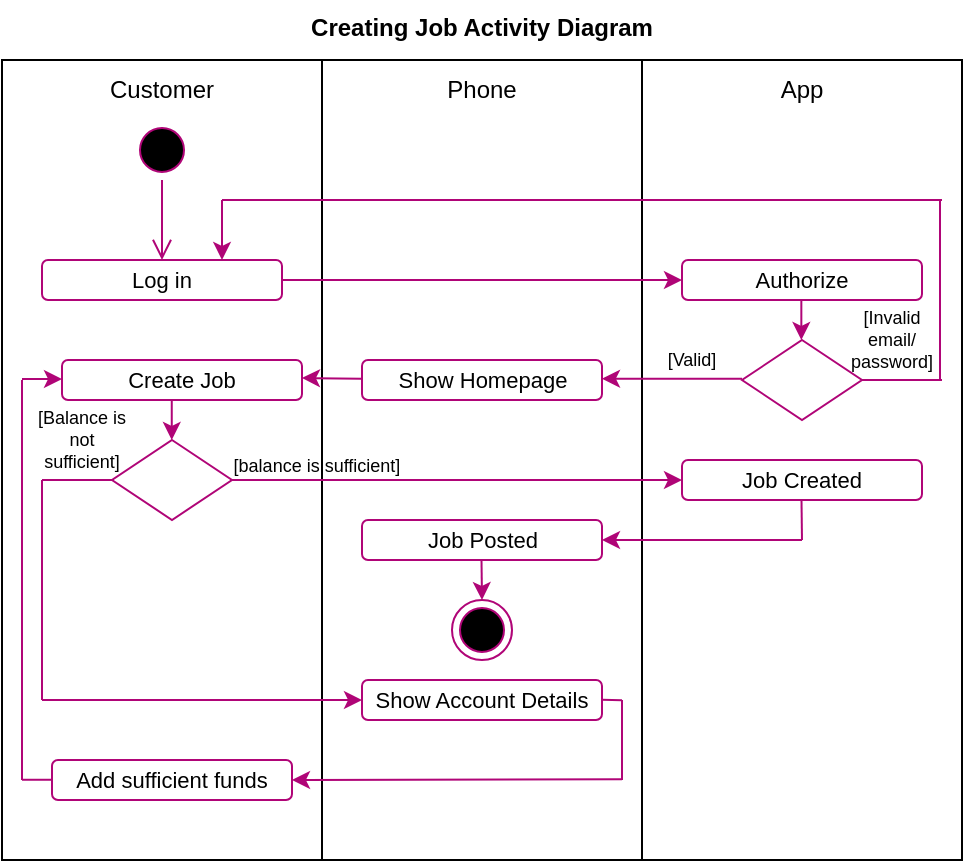 <mxfile version="16.5.3" type="device"><diagram id="fR5j5vfngR4zpr7wu11u" name="Page-1"><mxGraphModel dx="948" dy="470" grid="1" gridSize="10" guides="1" tooltips="1" connect="1" arrows="1" fold="1" page="1" pageScale="1" pageWidth="850" pageHeight="1100" math="0" shadow="0"><root><mxCell id="0"/><mxCell id="1" parent="0"/><mxCell id="AXLkQLEi_8ZTkcA1Lc_4-1" value="" style="rounded=0;whiteSpace=wrap;html=1;" parent="1" vertex="1"><mxGeometry x="160" y="40" width="480" height="400" as="geometry"/></mxCell><mxCell id="AXLkQLEi_8ZTkcA1Lc_4-2" value="" style="endArrow=none;html=1;rounded=0;" parent="1" edge="1"><mxGeometry width="50" height="50" relative="1" as="geometry"><mxPoint x="320" y="40" as="sourcePoint"/><mxPoint x="320" y="440" as="targetPoint"/></mxGeometry></mxCell><mxCell id="AXLkQLEi_8ZTkcA1Lc_4-3" value="" style="endArrow=none;html=1;rounded=0;" parent="1" edge="1"><mxGeometry width="50" height="50" relative="1" as="geometry"><mxPoint x="480" y="40" as="sourcePoint"/><mxPoint x="480" y="440" as="targetPoint"/></mxGeometry></mxCell><mxCell id="AXLkQLEi_8ZTkcA1Lc_4-4" value="Creating Job Activity Diagram" style="text;align=center;fontStyle=1;verticalAlign=middle;spacingLeft=3;spacingRight=3;strokeColor=none;rotatable=0;points=[[0,0.5],[1,0.5]];portConstraint=eastwest;" parent="1" vertex="1"><mxGeometry x="360" y="10" width="80" height="26" as="geometry"/></mxCell><mxCell id="AXLkQLEi_8ZTkcA1Lc_4-5" value="Customer&lt;span style=&quot;color: rgba(0 , 0 , 0 , 0) ; font-family: monospace ; font-size: 0px&quot;&gt;%3CmxGraphModel%3E%3Croot%3E%3CmxCell%20id%3D%220%22%2F%3E%3CmxCell%20id%3D%221%22%20parent%3D%220%22%2F%3E%3CmxCell%20id%3D%222%22%20value%3D%22%22%20style%3D%22endArrow%3Dnone%3Bhtml%3D1%3Brounded%3D0%3B%22%20edge%3D%221%22%20parent%3D%221%22%3E%3CmxGeometry%20width%3D%2250%22%20height%3D%2250%22%20relative%3D%221%22%20as%3D%22geometry%22%3E%3CmxPoint%20x%3D%22320%22%20y%3D%2240%22%20as%3D%22sourcePoint%22%2F%3E%3CmxPoint%20x%3D%22320%22%20y%3D%22680%22%20as%3D%22targetPoint%22%2F%3E%3C%2FmxGeometry%3E%3C%2FmxCell%3E%3C%2Froot%3E%3C%2FmxGraphModel%3E&lt;/span&gt;" style="text;html=1;strokeColor=none;fillColor=none;align=center;verticalAlign=middle;whiteSpace=wrap;rounded=0;" parent="1" vertex="1"><mxGeometry x="210" y="40" width="60" height="30" as="geometry"/></mxCell><mxCell id="AXLkQLEi_8ZTkcA1Lc_4-6" value="Phone" style="text;html=1;strokeColor=none;fillColor=none;align=center;verticalAlign=middle;whiteSpace=wrap;rounded=0;" parent="1" vertex="1"><mxGeometry x="370" y="40" width="60" height="30" as="geometry"/></mxCell><mxCell id="AXLkQLEi_8ZTkcA1Lc_4-7" value="App" style="text;html=1;strokeColor=none;fillColor=none;align=center;verticalAlign=middle;whiteSpace=wrap;rounded=0;" parent="1" vertex="1"><mxGeometry x="530" y="40" width="60" height="30" as="geometry"/></mxCell><mxCell id="AXLkQLEi_8ZTkcA1Lc_4-8" value="" style="ellipse;html=1;shape=startState;fillColor=#000000;strokeColor=#B00577;" parent="1" vertex="1"><mxGeometry x="225" y="70" width="30" height="30" as="geometry"/></mxCell><mxCell id="AXLkQLEi_8ZTkcA1Lc_4-9" value="" style="edgeStyle=orthogonalEdgeStyle;html=1;verticalAlign=bottom;endArrow=open;endSize=8;strokeColor=#B00577;rounded=0;" parent="1" source="AXLkQLEi_8ZTkcA1Lc_4-8" edge="1"><mxGeometry relative="1" as="geometry"><mxPoint x="240" y="140" as="targetPoint"/></mxGeometry></mxCell><mxCell id="AXLkQLEi_8ZTkcA1Lc_4-10" value="" style="rounded=1;whiteSpace=wrap;html=1;strokeColor=#B00577;" parent="1" vertex="1"><mxGeometry x="180" y="140" width="120" height="20" as="geometry"/></mxCell><mxCell id="AXLkQLEi_8ZTkcA1Lc_4-11" value="Log in" style="text;html=1;strokeColor=none;fillColor=none;align=center;verticalAlign=middle;whiteSpace=wrap;rounded=0;fontSize=11;" parent="1" vertex="1"><mxGeometry x="210" y="135" width="60" height="30" as="geometry"/></mxCell><mxCell id="AXLkQLEi_8ZTkcA1Lc_4-13" value="" style="endArrow=classic;html=1;rounded=0;strokeColor=#B00577;exitX=1;exitY=0.5;exitDx=0;exitDy=0;entryX=0;entryY=0.5;entryDx=0;entryDy=0;" parent="1" source="AXLkQLEi_8ZTkcA1Lc_4-10" target="AXLkQLEi_8ZTkcA1Lc_4-14" edge="1"><mxGeometry width="50" height="50" relative="1" as="geometry"><mxPoint x="470" y="200" as="sourcePoint"/><mxPoint x="520" y="150" as="targetPoint"/></mxGeometry></mxCell><mxCell id="AXLkQLEi_8ZTkcA1Lc_4-14" value="" style="rounded=1;whiteSpace=wrap;html=1;strokeColor=#B00577;" parent="1" vertex="1"><mxGeometry x="500" y="140" width="120" height="20" as="geometry"/></mxCell><mxCell id="AXLkQLEi_8ZTkcA1Lc_4-15" value="Authorize" style="text;html=1;strokeColor=none;fillColor=none;align=center;verticalAlign=middle;whiteSpace=wrap;rounded=0;fontSize=11;" parent="1" vertex="1"><mxGeometry x="530" y="135" width="60" height="30" as="geometry"/></mxCell><mxCell id="AXLkQLEi_8ZTkcA1Lc_4-17" value="" style="endArrow=none;html=1;rounded=0;strokeColor=#B00577;" parent="1" edge="1"><mxGeometry width="50" height="50" relative="1" as="geometry"><mxPoint x="629" y="200" as="sourcePoint"/><mxPoint x="629" y="110" as="targetPoint"/></mxGeometry></mxCell><mxCell id="AXLkQLEi_8ZTkcA1Lc_4-18" value="" style="endArrow=none;html=1;rounded=0;strokeColor=#B00577;" parent="1" edge="1"><mxGeometry width="50" height="50" relative="1" as="geometry"><mxPoint x="270" y="110" as="sourcePoint"/><mxPoint x="630" y="110" as="targetPoint"/></mxGeometry></mxCell><mxCell id="AXLkQLEi_8ZTkcA1Lc_4-20" value="" style="endArrow=classic;html=1;rounded=0;strokeColor=#B00577;" parent="1" edge="1"><mxGeometry width="50" height="50" relative="1" as="geometry"><mxPoint x="270" y="110" as="sourcePoint"/><mxPoint x="270" y="140" as="targetPoint"/></mxGeometry></mxCell><mxCell id="AXLkQLEi_8ZTkcA1Lc_4-21" value="[Invalid email/ password]" style="text;html=1;strokeColor=none;fillColor=none;align=center;verticalAlign=middle;whiteSpace=wrap;rounded=0;fontSize=9;" parent="1" vertex="1"><mxGeometry x="580" y="170" width="50" height="20" as="geometry"/></mxCell><mxCell id="AXLkQLEi_8ZTkcA1Lc_4-22" value="" style="rhombus;whiteSpace=wrap;html=1;strokeColor=#B00577;" parent="1" vertex="1"><mxGeometry x="530" y="180" width="60" height="40" as="geometry"/></mxCell><mxCell id="AXLkQLEi_8ZTkcA1Lc_4-23" value="" style="endArrow=none;html=1;rounded=0;strokeColor=#B00577;" parent="1" edge="1"><mxGeometry width="50" height="50" relative="1" as="geometry"><mxPoint x="590" y="200.0" as="sourcePoint"/><mxPoint x="630" y="200" as="targetPoint"/></mxGeometry></mxCell><mxCell id="AXLkQLEi_8ZTkcA1Lc_4-24" value="" style="rounded=1;whiteSpace=wrap;html=1;strokeColor=#B00577;" parent="1" vertex="1"><mxGeometry x="340" y="190" width="120" height="20" as="geometry"/></mxCell><mxCell id="AXLkQLEi_8ZTkcA1Lc_4-25" value="Show Homepage" style="text;html=1;strokeColor=none;fillColor=none;align=center;verticalAlign=middle;whiteSpace=wrap;rounded=0;fontSize=11;" parent="1" vertex="1"><mxGeometry x="352.5" y="185" width="95" height="30" as="geometry"/></mxCell><mxCell id="AXLkQLEi_8ZTkcA1Lc_4-26" value="" style="endArrow=classic;html=1;rounded=0;strokeColor=#B00577;" parent="1" edge="1"><mxGeometry width="50" height="50" relative="1" as="geometry"><mxPoint x="530" y="199.33" as="sourcePoint"/><mxPoint x="460" y="199.33" as="targetPoint"/></mxGeometry></mxCell><mxCell id="AXLkQLEi_8ZTkcA1Lc_4-27" value="[Valid]" style="text;html=1;strokeColor=none;fillColor=none;align=center;verticalAlign=middle;whiteSpace=wrap;rounded=0;fontSize=9;" parent="1" vertex="1"><mxGeometry x="480" y="180" width="50" height="20" as="geometry"/></mxCell><mxCell id="AXLkQLEi_8ZTkcA1Lc_4-28" value="" style="rounded=1;whiteSpace=wrap;html=1;strokeColor=#B00577;" parent="1" vertex="1"><mxGeometry x="190" y="190" width="120" height="20" as="geometry"/></mxCell><mxCell id="AXLkQLEi_8ZTkcA1Lc_4-29" value="Create Job" style="text;html=1;strokeColor=none;fillColor=none;align=center;verticalAlign=middle;whiteSpace=wrap;rounded=0;fontSize=11;" parent="1" vertex="1"><mxGeometry x="215" y="185" width="70" height="30" as="geometry"/></mxCell><mxCell id="AXLkQLEi_8ZTkcA1Lc_4-30" value="" style="endArrow=classic;html=1;rounded=0;strokeColor=#B00577;" parent="1" edge="1"><mxGeometry width="50" height="50" relative="1" as="geometry"><mxPoint x="340" y="199.33" as="sourcePoint"/><mxPoint x="310" y="199" as="targetPoint"/></mxGeometry></mxCell><mxCell id="AXLkQLEi_8ZTkcA1Lc_4-31" value="" style="endArrow=classic;html=1;rounded=0;strokeColor=#B00577;" parent="1" edge="1"><mxGeometry width="50" height="50" relative="1" as="geometry"><mxPoint x="559.67" y="160" as="sourcePoint"/><mxPoint x="559.67" y="180" as="targetPoint"/></mxGeometry></mxCell><mxCell id="AXLkQLEi_8ZTkcA1Lc_4-32" value="" style="rhombus;whiteSpace=wrap;html=1;strokeColor=#B00577;" parent="1" vertex="1"><mxGeometry x="215" y="230" width="60" height="40" as="geometry"/></mxCell><mxCell id="AXLkQLEi_8ZTkcA1Lc_4-34" value="" style="endArrow=classic;html=1;rounded=0;fontSize=11;strokeColor=#B00577;" parent="1" edge="1"><mxGeometry width="50" height="50" relative="1" as="geometry"><mxPoint x="244.88" y="210" as="sourcePoint"/><mxPoint x="244.88" y="230" as="targetPoint"/></mxGeometry></mxCell><mxCell id="AXLkQLEi_8ZTkcA1Lc_4-35" value="" style="rounded=1;whiteSpace=wrap;html=1;strokeColor=#B00577;" parent="1" vertex="1"><mxGeometry x="500" y="240" width="120" height="20" as="geometry"/></mxCell><mxCell id="AXLkQLEi_8ZTkcA1Lc_4-36" value="Job Created" style="text;html=1;strokeColor=none;fillColor=none;align=center;verticalAlign=middle;whiteSpace=wrap;rounded=0;fontSize=11;" parent="1" vertex="1"><mxGeometry x="525" y="235" width="70" height="30" as="geometry"/></mxCell><mxCell id="AXLkQLEi_8ZTkcA1Lc_4-37" value="" style="endArrow=classic;html=1;rounded=0;fontSize=11;strokeColor=#B00577;entryX=0;entryY=0.5;entryDx=0;entryDy=0;exitX=1;exitY=0.5;exitDx=0;exitDy=0;" parent="1" source="AXLkQLEi_8ZTkcA1Lc_4-32" target="AXLkQLEi_8ZTkcA1Lc_4-35" edge="1"><mxGeometry width="50" height="50" relative="1" as="geometry"><mxPoint x="355" y="249.75" as="sourcePoint"/><mxPoint x="445" y="249.75" as="targetPoint"/></mxGeometry></mxCell><mxCell id="AXLkQLEi_8ZTkcA1Lc_4-38" value="[balance is sufficient]" style="text;html=1;strokeColor=none;fillColor=none;align=center;verticalAlign=middle;whiteSpace=wrap;rounded=0;fontSize=9;" parent="1" vertex="1"><mxGeometry x="270" y="235" width="95" height="15" as="geometry"/></mxCell><mxCell id="AXLkQLEi_8ZTkcA1Lc_4-39" value="" style="endArrow=classic;html=1;rounded=0;fontSize=11;strokeColor=#B00577;" parent="1" edge="1"><mxGeometry width="50" height="50" relative="1" as="geometry"><mxPoint x="560" y="280" as="sourcePoint"/><mxPoint x="460" y="280" as="targetPoint"/></mxGeometry></mxCell><mxCell id="AXLkQLEi_8ZTkcA1Lc_4-40" value="" style="endArrow=none;html=1;rounded=0;fontSize=11;strokeColor=#B00577;" parent="1" edge="1"><mxGeometry width="50" height="50" relative="1" as="geometry"><mxPoint x="560" y="280" as="sourcePoint"/><mxPoint x="559.75" y="260" as="targetPoint"/></mxGeometry></mxCell><mxCell id="AXLkQLEi_8ZTkcA1Lc_4-41" value="" style="rounded=1;whiteSpace=wrap;html=1;strokeColor=#B00577;" parent="1" vertex="1"><mxGeometry x="340" y="270" width="120" height="20" as="geometry"/></mxCell><mxCell id="AXLkQLEi_8ZTkcA1Lc_4-42" value="Job Posted" style="text;html=1;strokeColor=none;fillColor=none;align=center;verticalAlign=middle;whiteSpace=wrap;rounded=0;fontSize=11;" parent="1" vertex="1"><mxGeometry x="352.5" y="265" width="95" height="30" as="geometry"/></mxCell><mxCell id="AXLkQLEi_8ZTkcA1Lc_4-43" value="" style="endArrow=classic;html=1;rounded=0;fontSize=11;strokeColor=#B00577;" parent="1" edge="1"><mxGeometry width="50" height="50" relative="1" as="geometry"><mxPoint x="399.75" y="290" as="sourcePoint"/><mxPoint x="400" y="310" as="targetPoint"/></mxGeometry></mxCell><mxCell id="AXLkQLEi_8ZTkcA1Lc_4-51" value="" style="ellipse;html=1;shape=endState;fillColor=#000000;strokeColor=#B00577;fontSize=8;" parent="1" vertex="1"><mxGeometry x="385" y="310" width="30" height="30" as="geometry"/></mxCell><mxCell id="AXLkQLEi_8ZTkcA1Lc_4-53" value="" style="endArrow=none;html=1;rounded=0;fontSize=8;strokeColor=#B00577;entryX=0;entryY=0.5;entryDx=0;entryDy=0;" parent="1" target="AXLkQLEi_8ZTkcA1Lc_4-32" edge="1"><mxGeometry width="50" height="50" relative="1" as="geometry"><mxPoint x="180" y="250" as="sourcePoint"/><mxPoint x="210" y="249.75" as="targetPoint"/></mxGeometry></mxCell><mxCell id="AXLkQLEi_8ZTkcA1Lc_4-54" value="" style="endArrow=none;html=1;rounded=0;fontSize=8;strokeColor=#B00577;" parent="1" edge="1"><mxGeometry width="50" height="50" relative="1" as="geometry"><mxPoint x="180" y="360" as="sourcePoint"/><mxPoint x="180" y="250" as="targetPoint"/></mxGeometry></mxCell><mxCell id="AXLkQLEi_8ZTkcA1Lc_4-58" value="" style="endArrow=classic;html=1;rounded=0;fontSize=8;strokeColor=#B00577;" parent="1" edge="1"><mxGeometry width="50" height="50" relative="1" as="geometry"><mxPoint x="180" y="360" as="sourcePoint"/><mxPoint x="340" y="360" as="targetPoint"/></mxGeometry></mxCell><mxCell id="AXLkQLEi_8ZTkcA1Lc_4-59" value="" style="rounded=1;whiteSpace=wrap;html=1;strokeColor=#B00577;" parent="1" vertex="1"><mxGeometry x="340" y="350" width="120" height="20" as="geometry"/></mxCell><mxCell id="AXLkQLEi_8ZTkcA1Lc_4-60" value="Show Account Details" style="text;html=1;strokeColor=none;fillColor=none;align=center;verticalAlign=middle;whiteSpace=wrap;rounded=0;fontSize=11;" parent="1" vertex="1"><mxGeometry x="341.25" y="345" width="117.5" height="30" as="geometry"/></mxCell><mxCell id="AXLkQLEi_8ZTkcA1Lc_4-61" value="[Balance is not sufficient]" style="text;html=1;strokeColor=none;fillColor=none;align=center;verticalAlign=middle;whiteSpace=wrap;rounded=0;fontSize=9;" parent="1" vertex="1"><mxGeometry x="175" y="220" width="50" height="20" as="geometry"/></mxCell><mxCell id="AXLkQLEi_8ZTkcA1Lc_4-62" value="" style="endArrow=none;html=1;rounded=0;fontSize=8;strokeColor=#B00577;" parent="1" edge="1"><mxGeometry width="50" height="50" relative="1" as="geometry"><mxPoint x="460" y="359.88" as="sourcePoint"/><mxPoint x="470" y="360.13" as="targetPoint"/></mxGeometry></mxCell><mxCell id="AXLkQLEi_8ZTkcA1Lc_4-63" value="" style="endArrow=none;html=1;rounded=0;fontSize=11;strokeColor=#B00577;" parent="1" edge="1"><mxGeometry width="50" height="50" relative="1" as="geometry"><mxPoint x="470" y="400" as="sourcePoint"/><mxPoint x="470" y="360" as="targetPoint"/></mxGeometry></mxCell><mxCell id="AXLkQLEi_8ZTkcA1Lc_4-66" value="" style="endArrow=none;html=1;rounded=0;fontSize=8;strokeColor=#B00577;" parent="1" edge="1"><mxGeometry width="50" height="50" relative="1" as="geometry"><mxPoint x="170" y="400" as="sourcePoint"/><mxPoint x="170" y="200" as="targetPoint"/></mxGeometry></mxCell><mxCell id="AXLkQLEi_8ZTkcA1Lc_4-67" value="" style="endArrow=classic;html=1;rounded=0;fontSize=8;strokeColor=#B00577;" parent="1" edge="1"><mxGeometry width="50" height="50" relative="1" as="geometry"><mxPoint x="170" y="199.5" as="sourcePoint"/><mxPoint x="190" y="199.5" as="targetPoint"/></mxGeometry></mxCell><mxCell id="bKUQtpeY7YR8vQg-lNCA-2" value="" style="rounded=1;whiteSpace=wrap;html=1;strokeColor=#B00577;" vertex="1" parent="1"><mxGeometry x="185" y="390" width="120" height="20" as="geometry"/></mxCell><mxCell id="bKUQtpeY7YR8vQg-lNCA-4" value="" style="endArrow=classic;html=1;rounded=0;strokeColor=#B00577;entryX=1;entryY=0.5;entryDx=0;entryDy=0;" edge="1" parent="1" target="bKUQtpeY7YR8vQg-lNCA-2"><mxGeometry width="50" height="50" relative="1" as="geometry"><mxPoint x="470" y="399.67" as="sourcePoint"/><mxPoint x="310" y="400" as="targetPoint"/></mxGeometry></mxCell><mxCell id="bKUQtpeY7YR8vQg-lNCA-5" value="" style="endArrow=none;html=1;rounded=0;strokeColor=#B00577;" edge="1" parent="1"><mxGeometry width="50" height="50" relative="1" as="geometry"><mxPoint x="170" y="399.88" as="sourcePoint"/><mxPoint x="185" y="399.88" as="targetPoint"/></mxGeometry></mxCell><mxCell id="bKUQtpeY7YR8vQg-lNCA-6" value="Add sufficient funds" style="text;html=1;strokeColor=none;fillColor=none;align=center;verticalAlign=middle;whiteSpace=wrap;rounded=0;fontSize=11;" vertex="1" parent="1"><mxGeometry x="186.25" y="385" width="117.5" height="30" as="geometry"/></mxCell></root></mxGraphModel></diagram></mxfile>